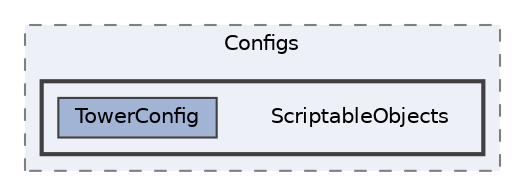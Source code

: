 digraph "C:/Users/rober/Documents/5.GameDev/UnityProject/True-GameDev/Tower Defense/Assets/_1.Scripts/Configs/ScriptableObjects"
{
 // LATEX_PDF_SIZE
  bgcolor="transparent";
  edge [fontname=Helvetica,fontsize=10,labelfontname=Helvetica,labelfontsize=10];
  node [fontname=Helvetica,fontsize=10,shape=box,height=0.2,width=0.4];
  compound=true
  subgraph clusterdir_fab6b04dafdcc3b36ff6014d4488f4ce {
    graph [ bgcolor="#edf0f7", pencolor="grey50", label="Configs", fontname=Helvetica,fontsize=10 style="filled,dashed", URL="dir_fab6b04dafdcc3b36ff6014d4488f4ce.html",tooltip=""]
  subgraph clusterdir_532058913216790353299fab5089e5ec {
    graph [ bgcolor="#edf0f7", pencolor="grey25", label="", fontname=Helvetica,fontsize=10 style="filled,bold", URL="dir_532058913216790353299fab5089e5ec.html",tooltip=""]
    dir_532058913216790353299fab5089e5ec [shape=plaintext, label="ScriptableObjects"];
  dir_644425be68bdc9e3d01ee5c7bbcba118 [label="TowerConfig", fillcolor="#a2b4d6", color="grey25", style="filled", URL="dir_644425be68bdc9e3d01ee5c7bbcba118.html",tooltip=""];
  }
  }
}
